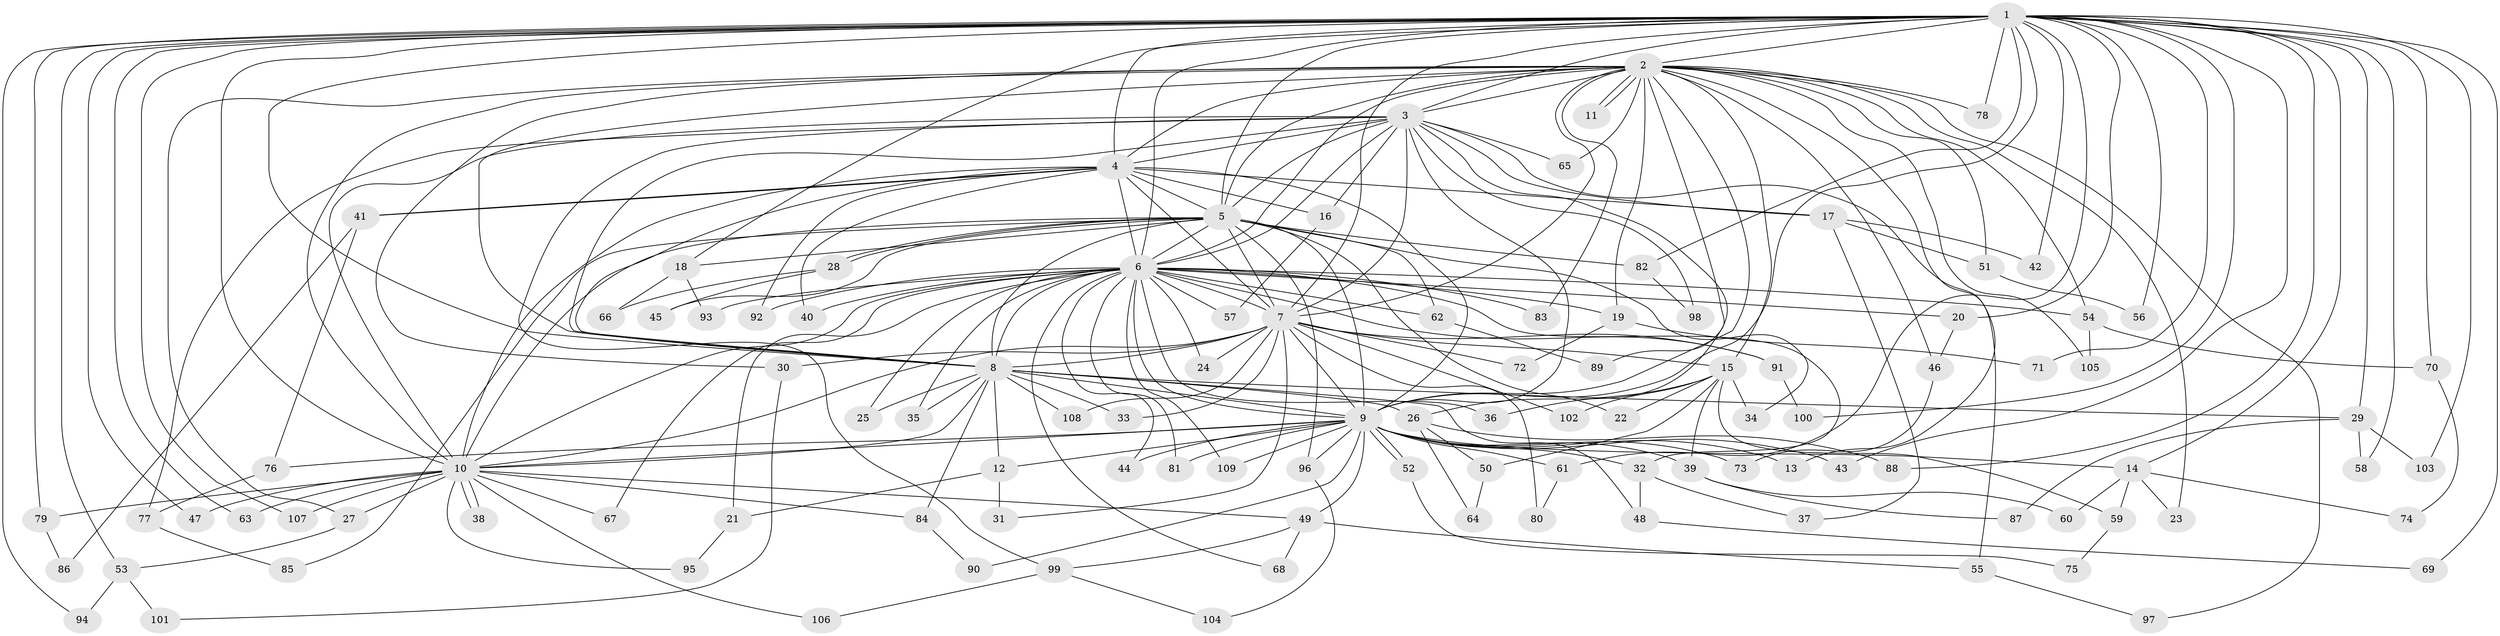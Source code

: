 // coarse degree distribution, {26: 0.018518518518518517, 22: 0.037037037037037035, 13: 0.018518518518518517, 11: 0.018518518518518517, 12: 0.018518518518518517, 27: 0.018518518518518517, 15: 0.018518518518518517, 24: 0.018518518518518517, 2: 0.4074074074074074, 4: 0.1111111111111111, 5: 0.05555555555555555, 9: 0.018518518518518517, 3: 0.2037037037037037, 1: 0.018518518518518517, 6: 0.018518518518518517}
// Generated by graph-tools (version 1.1) at 2025/17/03/04/25 18:17:22]
// undirected, 109 vertices, 243 edges
graph export_dot {
graph [start="1"]
  node [color=gray90,style=filled];
  1;
  2;
  3;
  4;
  5;
  6;
  7;
  8;
  9;
  10;
  11;
  12;
  13;
  14;
  15;
  16;
  17;
  18;
  19;
  20;
  21;
  22;
  23;
  24;
  25;
  26;
  27;
  28;
  29;
  30;
  31;
  32;
  33;
  34;
  35;
  36;
  37;
  38;
  39;
  40;
  41;
  42;
  43;
  44;
  45;
  46;
  47;
  48;
  49;
  50;
  51;
  52;
  53;
  54;
  55;
  56;
  57;
  58;
  59;
  60;
  61;
  62;
  63;
  64;
  65;
  66;
  67;
  68;
  69;
  70;
  71;
  72;
  73;
  74;
  75;
  76;
  77;
  78;
  79;
  80;
  81;
  82;
  83;
  84;
  85;
  86;
  87;
  88;
  89;
  90;
  91;
  92;
  93;
  94;
  95;
  96;
  97;
  98;
  99;
  100;
  101;
  102;
  103;
  104;
  105;
  106;
  107;
  108;
  109;
  1 -- 2;
  1 -- 3;
  1 -- 4;
  1 -- 5;
  1 -- 6;
  1 -- 7;
  1 -- 8;
  1 -- 9;
  1 -- 10;
  1 -- 14;
  1 -- 18;
  1 -- 20;
  1 -- 29;
  1 -- 42;
  1 -- 43;
  1 -- 47;
  1 -- 53;
  1 -- 56;
  1 -- 58;
  1 -- 61;
  1 -- 63;
  1 -- 69;
  1 -- 70;
  1 -- 71;
  1 -- 78;
  1 -- 79;
  1 -- 82;
  1 -- 88;
  1 -- 94;
  1 -- 100;
  1 -- 103;
  1 -- 107;
  2 -- 3;
  2 -- 4;
  2 -- 5;
  2 -- 6;
  2 -- 7;
  2 -- 8;
  2 -- 9;
  2 -- 10;
  2 -- 11;
  2 -- 11;
  2 -- 13;
  2 -- 15;
  2 -- 19;
  2 -- 23;
  2 -- 27;
  2 -- 30;
  2 -- 46;
  2 -- 51;
  2 -- 54;
  2 -- 65;
  2 -- 78;
  2 -- 83;
  2 -- 89;
  2 -- 97;
  2 -- 105;
  3 -- 4;
  3 -- 5;
  3 -- 6;
  3 -- 7;
  3 -- 8;
  3 -- 9;
  3 -- 10;
  3 -- 16;
  3 -- 17;
  3 -- 26;
  3 -- 55;
  3 -- 65;
  3 -- 77;
  3 -- 98;
  3 -- 99;
  4 -- 5;
  4 -- 6;
  4 -- 7;
  4 -- 8;
  4 -- 9;
  4 -- 10;
  4 -- 16;
  4 -- 17;
  4 -- 40;
  4 -- 41;
  4 -- 41;
  4 -- 92;
  5 -- 6;
  5 -- 7;
  5 -- 8;
  5 -- 9;
  5 -- 10;
  5 -- 18;
  5 -- 22;
  5 -- 28;
  5 -- 28;
  5 -- 34;
  5 -- 45;
  5 -- 62;
  5 -- 82;
  5 -- 85;
  5 -- 96;
  6 -- 7;
  6 -- 8;
  6 -- 9;
  6 -- 10;
  6 -- 19;
  6 -- 20;
  6 -- 21;
  6 -- 24;
  6 -- 25;
  6 -- 32;
  6 -- 35;
  6 -- 36;
  6 -- 40;
  6 -- 44;
  6 -- 54;
  6 -- 57;
  6 -- 62;
  6 -- 67;
  6 -- 68;
  6 -- 81;
  6 -- 83;
  6 -- 91;
  6 -- 92;
  6 -- 93;
  6 -- 109;
  7 -- 8;
  7 -- 9;
  7 -- 10;
  7 -- 15;
  7 -- 24;
  7 -- 30;
  7 -- 31;
  7 -- 33;
  7 -- 72;
  7 -- 80;
  7 -- 91;
  7 -- 102;
  7 -- 108;
  8 -- 9;
  8 -- 10;
  8 -- 12;
  8 -- 25;
  8 -- 26;
  8 -- 29;
  8 -- 33;
  8 -- 35;
  8 -- 48;
  8 -- 84;
  8 -- 108;
  9 -- 10;
  9 -- 12;
  9 -- 13;
  9 -- 14;
  9 -- 32;
  9 -- 39;
  9 -- 43;
  9 -- 44;
  9 -- 49;
  9 -- 52;
  9 -- 52;
  9 -- 61;
  9 -- 73;
  9 -- 76;
  9 -- 81;
  9 -- 90;
  9 -- 96;
  9 -- 109;
  10 -- 27;
  10 -- 38;
  10 -- 38;
  10 -- 47;
  10 -- 49;
  10 -- 63;
  10 -- 67;
  10 -- 79;
  10 -- 84;
  10 -- 95;
  10 -- 106;
  10 -- 107;
  12 -- 21;
  12 -- 31;
  14 -- 23;
  14 -- 59;
  14 -- 60;
  14 -- 74;
  15 -- 22;
  15 -- 34;
  15 -- 36;
  15 -- 39;
  15 -- 50;
  15 -- 59;
  15 -- 102;
  16 -- 57;
  17 -- 37;
  17 -- 42;
  17 -- 51;
  18 -- 66;
  18 -- 93;
  19 -- 71;
  19 -- 72;
  20 -- 46;
  21 -- 95;
  26 -- 50;
  26 -- 64;
  26 -- 88;
  27 -- 53;
  28 -- 45;
  28 -- 66;
  29 -- 58;
  29 -- 87;
  29 -- 103;
  30 -- 101;
  32 -- 37;
  32 -- 48;
  39 -- 60;
  39 -- 87;
  41 -- 76;
  41 -- 86;
  46 -- 73;
  48 -- 69;
  49 -- 55;
  49 -- 68;
  49 -- 99;
  50 -- 64;
  51 -- 56;
  52 -- 75;
  53 -- 94;
  53 -- 101;
  54 -- 70;
  54 -- 105;
  55 -- 97;
  59 -- 75;
  61 -- 80;
  62 -- 89;
  70 -- 74;
  76 -- 77;
  77 -- 85;
  79 -- 86;
  82 -- 98;
  84 -- 90;
  91 -- 100;
  96 -- 104;
  99 -- 104;
  99 -- 106;
}
